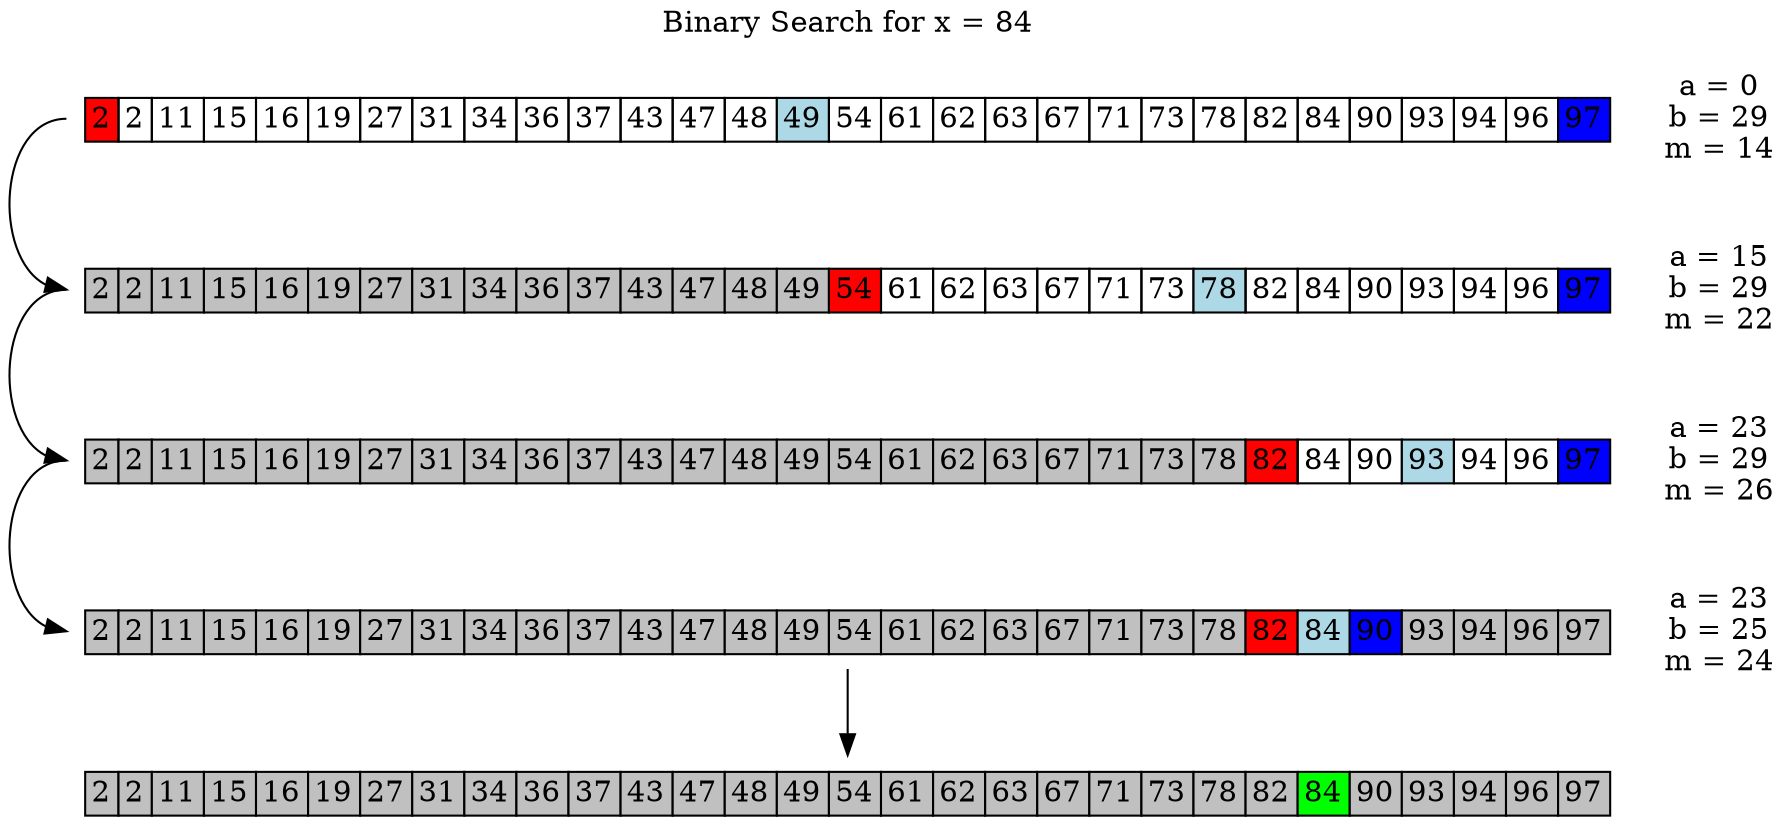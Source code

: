 digraph a {

  node [shape=plaintext]

  {rank = same s1 }
  {rank = same }
  {rank = same }
  {rank = same }
  {rank = same }

// [2, 2, 11, 15, 16, 19, 27, 31, 34, 36, 37, 43, 47, 48, 49, 54, 61, 62, 63, 67, 71, 73, 78, 82, 84, 90, 93, 94, 96, 97]

s1:n -> s1:n [color = "white" label = "Binary Search for x = 84"]
s1:e -> s1:e [color = "white" label = "a = 0\nb = 29\nm = 14"]

  s1 [
   label=<
     <table border="0" cellborder="1" cellspacing="0">
       <tr>
	<td bgcolor="red" port="a">2</td>
	<td>2</td>
	<td>11</td>
	<td>15</td>
	<td>16</td>
	<td>19</td>
	<td>27</td>
	<td>31</td>
	<td>34</td>
	<td>36</td>
	<td>37</td>
	<td>43</td>
	<td>47</td>
	<td>48</td>
	<td bgcolor = "lightblue" port="m">49</td>
	<td>54</td>
	<td>61</td>
	<td>62</td>
	<td>63</td>
	<td>67</td>
	<td>71</td>
	<td>73</td>
	<td>78</td>
	<td>82</td>
	<td>84</td>
	<td>90</td>
	<td>93</td>
	<td>94</td>
	<td>96</td>
	<td bgcolor="blue" port="b">97</td>
       </tr>
     </table>>
  ];

s1:w -> s2:w
s2:e -> s2:e [color = "white" label = "a = 15\nb = 29\nm = 22"]

  s2 [
   label=<
     <table border="0" cellborder="1" cellspacing="0">
       <tr>
	<td bgcolor="grey">2</td>
	<td bgcolor="grey">2</td>
	<td bgcolor="grey">11</td>
	<td bgcolor="grey">15</td>
	<td bgcolor="grey">16</td>
	<td bgcolor="grey">19</td>
	<td bgcolor="grey">27</td>
	<td bgcolor="grey">31</td>
	<td bgcolor="grey">34</td>
	<td bgcolor="grey">36</td>
	<td bgcolor="grey">37</td>
	<td bgcolor="grey">43</td>
	<td bgcolor="grey">47</td>
	<td bgcolor="grey">48</td>
	<td bgcolor="grey">49</td>
	<td bgcolor = "red" port="a">54</td>
	<td>61</td>
	<td>62</td>
	<td>63</td>
	<td>67</td>
	<td>71</td>
	<td>73</td>
	<td bgcolor = "lightblue" port="m">78</td>
	<td>82</td>
	<td>84</td>
	<td>90</td>
	<td>93</td>
	<td>94</td>
	<td>96</td>
	<td bgcolor="blue" port="b">97</td>
       </tr>
     </table>>
  ];

s2:w -> s3:w
s3:e -> s3:e [color = "white" label = "a = 23\nb = 29\nm = 26"]

  s3 [
   label=<
     <table border="0" cellborder="1" cellspacing="0">
       <tr>
	<td bgcolor="grey">2</td>
	<td bgcolor="grey">2</td>
	<td bgcolor="grey">11</td>
	<td bgcolor="grey">15</td>
	<td bgcolor="grey">16</td>
	<td bgcolor="grey">19</td>
	<td bgcolor="grey">27</td>
	<td bgcolor="grey">31</td>
	<td bgcolor="grey">34</td>
	<td bgcolor="grey">36</td>
	<td bgcolor="grey">37</td>
	<td bgcolor="grey">43</td>
	<td bgcolor="grey">47</td>
	<td bgcolor="grey">48</td>
	<td bgcolor="grey">49</td>
	<td bgcolor="grey">54</td>
	<td bgcolor="grey">61</td>
	<td bgcolor="grey">62</td>
	<td bgcolor="grey">63</td>
	<td bgcolor="grey">67</td>
	<td bgcolor="grey">71</td>
	<td bgcolor="grey">73</td>
	<td bgcolor="grey">78</td>
	<td bgcolor = "red" port="a" >82</td>
	<td>84</td>
	<td>90</td>
	<td bgcolor = "lightblue" port="m">93</td>
	<td>94</td>
	<td>96</td>
	<td bgcolor="blue" port="b">97</td>
       </tr>
     </table>>
  ];

s3:w -> s4:w
s4:e -> s4:e [color = "white" label = "a = 23\nb = 25\nm = 24"]

  s4 [
   label=<
     <table border="0" cellborder="1" cellspacing="0">
       <tr>
	<td bgcolor="grey">2</td>
	<td bgcolor="grey">2</td>
	<td bgcolor="grey">11</td>
	<td bgcolor="grey">15</td>
	<td bgcolor="grey">16</td>
	<td bgcolor="grey">19</td>
	<td bgcolor="grey">27</td>
	<td bgcolor="grey">31</td>
	<td bgcolor="grey">34</td>
	<td bgcolor="grey">36</td>
	<td bgcolor="grey">37</td>
	<td bgcolor="grey">43</td>
	<td bgcolor="grey">47</td>
	<td bgcolor="grey">48</td>
	<td bgcolor="grey">49</td>
	<td bgcolor="grey">54</td>
	<td bgcolor="grey">61</td>
	<td bgcolor="grey">62</td>
	<td bgcolor="grey">63</td>
	<td bgcolor="grey">67</td>
	<td bgcolor="grey">71</td>
	<td bgcolor="grey">73</td>
	<td bgcolor="grey">78</td>
	<td bgcolor = "red" port="a" >82</td>
	<td bgcolor = "lightblue" port="m">84</td>
	<td bgcolor="blue" port="b">90</td>
	<td bgcolor="grey">93</td>
	<td bgcolor="grey">94</td>
	<td bgcolor="grey">96</td>
	<td bgcolor="grey">97</td>
       </tr>
     </table>>
  ];

s4 -> s5

  s5 [
   label=<
     <table border="0" cellborder="1" cellspacing="0">
       <tr>
	<td bgcolor="grey">2</td>
	<td bgcolor="grey">2</td>
	<td bgcolor="grey">11</td>
	<td bgcolor="grey">15</td>
	<td bgcolor="grey">16</td>
	<td bgcolor="grey">19</td>
	<td bgcolor="grey">27</td>
	<td bgcolor="grey">31</td>
	<td bgcolor="grey">34</td>
	<td bgcolor="grey">36</td>
	<td bgcolor="grey">37</td>
	<td bgcolor="grey">43</td>
	<td bgcolor="grey">47</td>
	<td bgcolor="grey">48</td>
	<td bgcolor="grey">49</td>
	<td bgcolor="grey">54</td>
	<td bgcolor="grey">61</td>
	<td bgcolor="grey">62</td>
	<td bgcolor="grey">63</td>
	<td bgcolor="grey">67</td>
	<td bgcolor="grey">71</td>
	<td bgcolor="grey">73</td>
	<td bgcolor="grey">78</td>
	<td bgcolor = "grey" port="a" >82</td>
	<td bgcolor = "green" port="m">84</td>
	<td bgcolor="grey" port="b">90</td>
	<td bgcolor="grey">93</td>
	<td bgcolor="grey">94</td>
	<td bgcolor="grey">96</td>
	<td bgcolor="grey">97</td>
       </tr>
     </table>>
  ];
}
